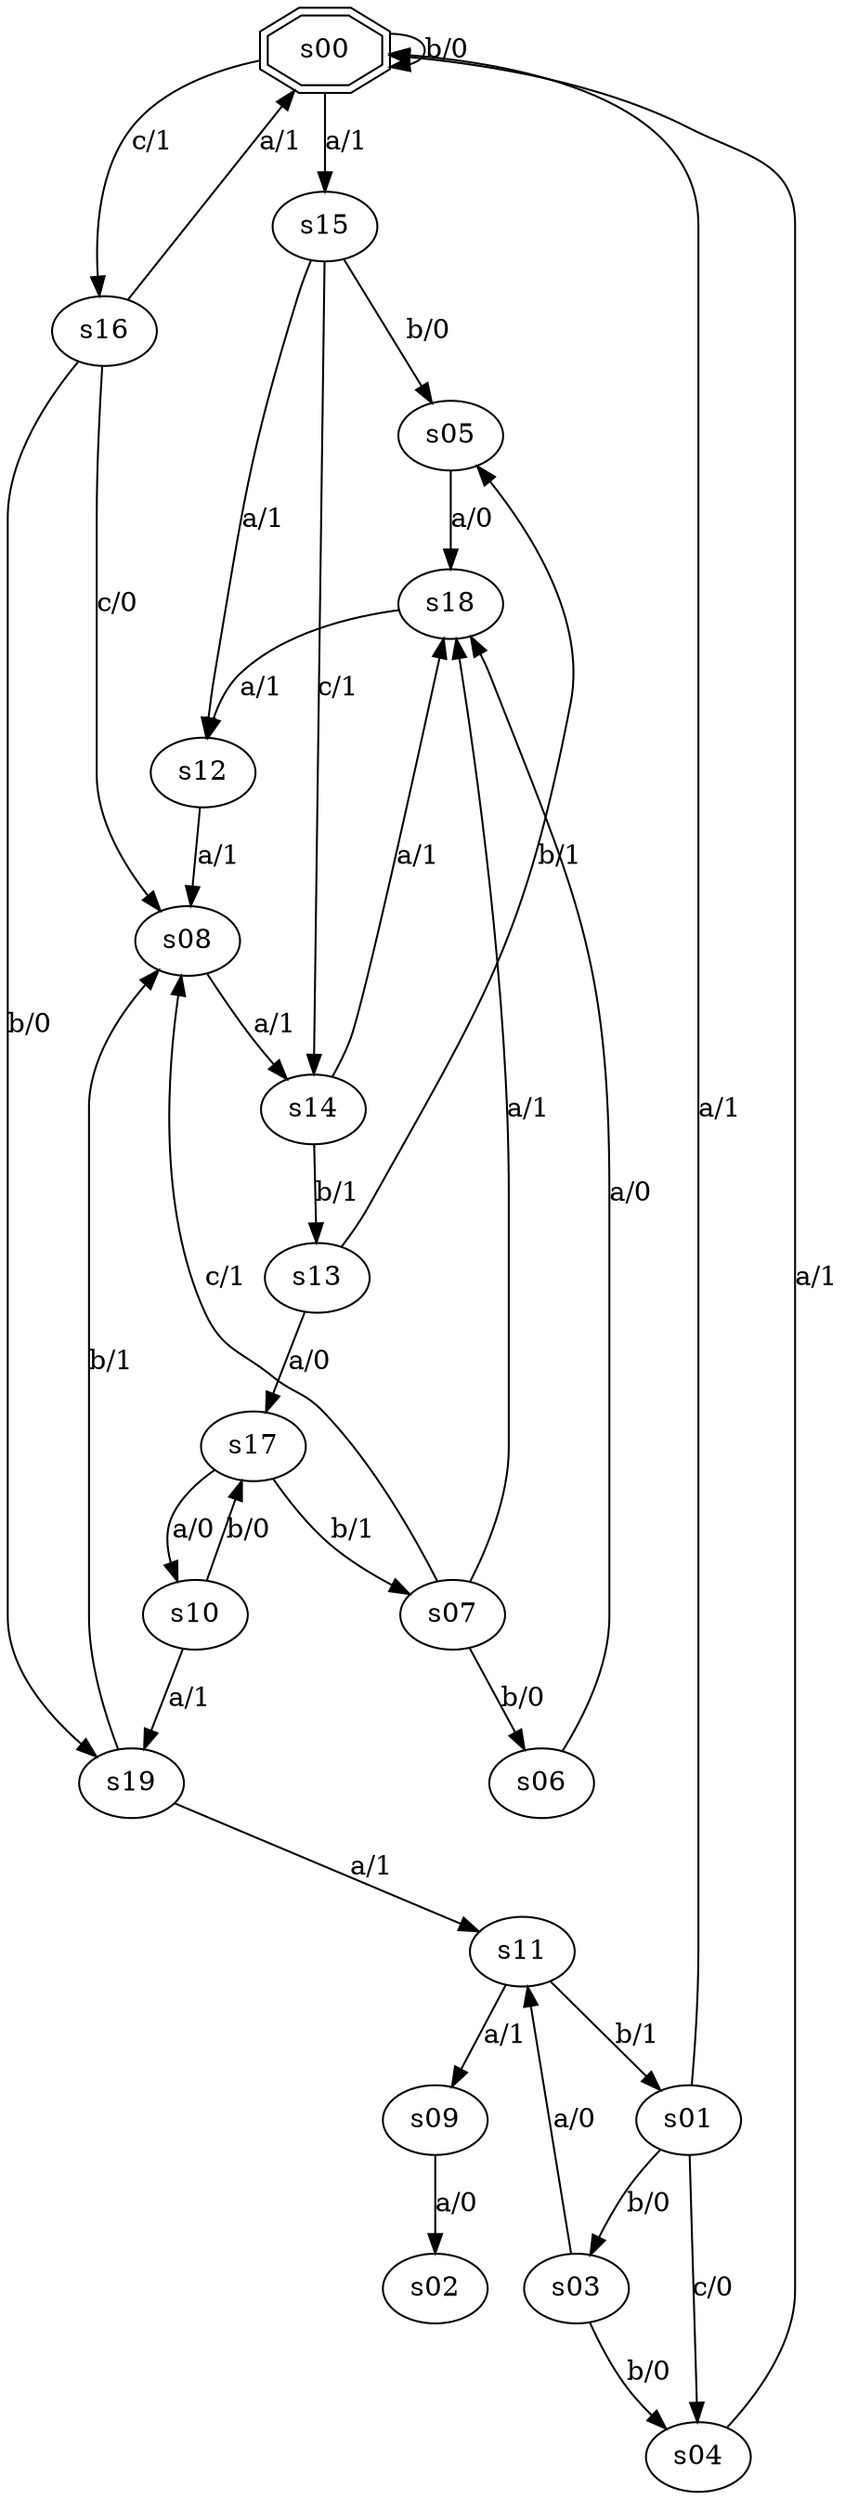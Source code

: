 digraph graph_044 {
	s00 -> s15 [label="a/1"];
	s00 -> s00 [label="b/0"];
	s00 -> s16 [label="c/1"];
	s01 -> s00 [label="a/1"];
	s01 -> s03 [label="b/0"];
	s01 -> s04 [label="c/0"];
	s03 -> s11 [label="a/0"];
	s03 -> s04 [label="b/0"];
	s04 -> s00 [label="a/1"];
	s05 -> s18 [label="a/0"];
	s06 -> s18 [label="a/0"];
	s07 -> s18 [label="a/1"];
	s07 -> s06 [label="b/0"];
	s07 -> s08 [label="c/1"];
	s08 -> s14 [label="a/1"];
	s09 -> s02 [label="a/0"];
	s10 -> s19 [label="a/1"];
	s10 -> s17 [label="b/0"];
	s11 -> s09 [label="a/1"];
	s11 -> s01 [label="b/1"];
	s12 -> s08 [label="a/1"];
	s13 -> s17 [label="a/0"];
	s13 -> s05 [label="b/1"];
	s14 -> s18 [label="a/1"];
	s14 -> s13 [label="b/1"];
	s15 -> s12 [label="a/1"];
	s15 -> s05 [label="b/0"];
	s15 -> s14 [label="c/1"];
	s16 -> s00 [label="a/1"];
	s16 -> s19 [label="b/0"];
	s16 -> s08 [label="c/0"];
	s17 -> s10 [label="a/0"];
	s17 -> s07 [label="b/1"];
	s18 -> s12 [label="a/1"];
	s19 -> s11 [label="a/1"];
	s19 -> s08 [label="b/1"];
	s00 [shape=doubleoctagon];
}